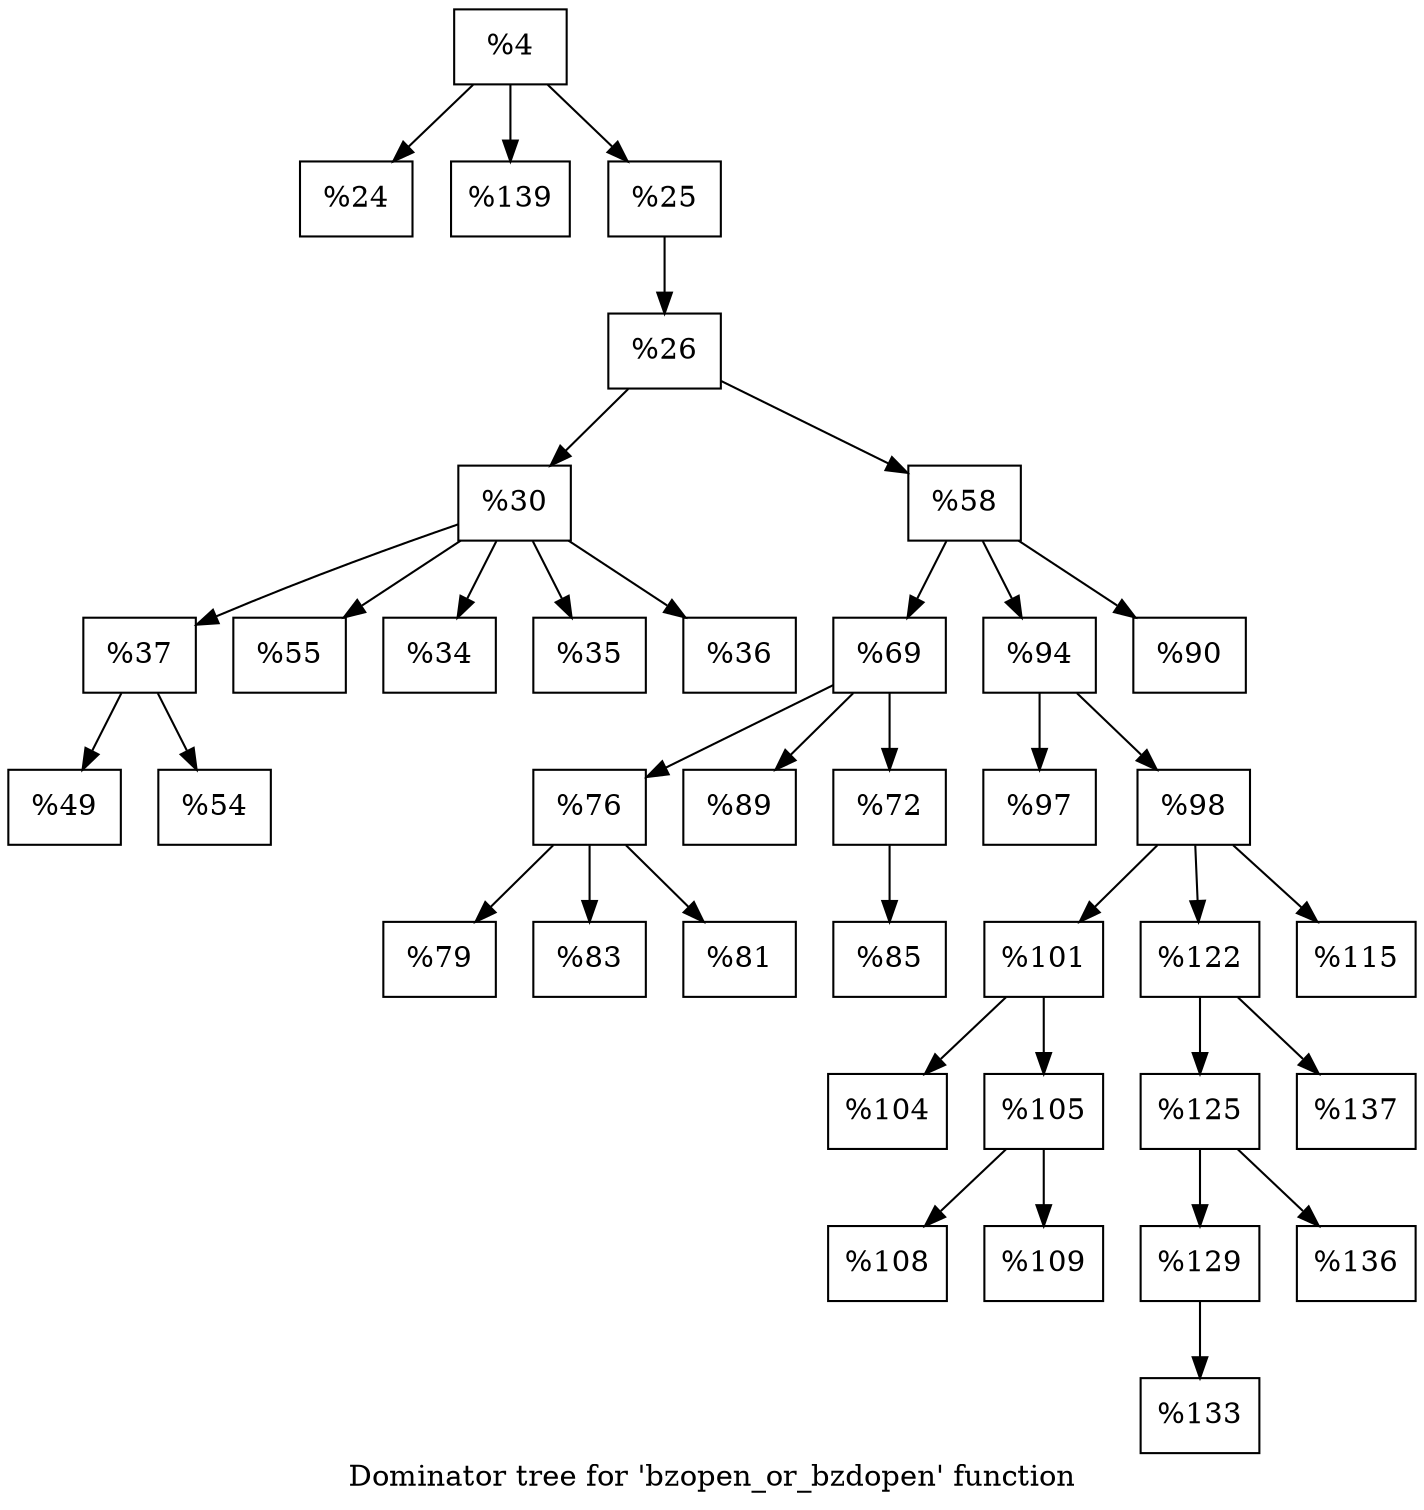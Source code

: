 digraph "Dominator tree for 'bzopen_or_bzdopen' function" {
	label="Dominator tree for 'bzopen_or_bzdopen' function";

	Node0x1e84370 [shape=record,label="{%4}"];
	Node0x1e84370 -> Node0x1e90050;
	Node0x1e84370 -> Node0x1e8fff0;
	Node0x1e84370 -> Node0x1e84250;
	Node0x1e90050 [shape=record,label="{%24}"];
	Node0x1e8fff0 [shape=record,label="{%139}"];
	Node0x1e84250 [shape=record,label="{%25}"];
	Node0x1e84250 -> Node0x1e84330;
	Node0x1e84330 [shape=record,label="{%26}"];
	Node0x1e84330 -> Node0x1e8de30;
	Node0x1e84330 -> Node0x1f2e750;
	Node0x1e8de30 [shape=record,label="{%30}"];
	Node0x1e8de30 -> Node0x2137920;
	Node0x1e8de30 -> Node0x1fc00c0;
	Node0x1e8de30 -> Node0x21745d0;
	Node0x1e8de30 -> Node0x20c0ac0;
	Node0x1e8de30 -> Node0x20be520;
	Node0x2137920 [shape=record,label="{%37}"];
	Node0x2137920 -> Node0x20add60;
	Node0x2137920 -> Node0x2175ac0;
	Node0x20add60 [shape=record,label="{%49}"];
	Node0x2175ac0 [shape=record,label="{%54}"];
	Node0x1fc00c0 [shape=record,label="{%55}"];
	Node0x21745d0 [shape=record,label="{%34}"];
	Node0x20c0ac0 [shape=record,label="{%35}"];
	Node0x20be520 [shape=record,label="{%36}"];
	Node0x1f2e750 [shape=record,label="{%58}"];
	Node0x1f2e750 -> Node0x21fd360;
	Node0x1f2e750 -> Node0x1fb4c40;
	Node0x1f2e750 -> Node0x220c6f0;
	Node0x21fd360 [shape=record,label="{%69}"];
	Node0x21fd360 -> Node0x2167ca0;
	Node0x21fd360 -> Node0x215e180;
	Node0x21fd360 -> Node0x214d640;
	Node0x2167ca0 [shape=record,label="{%76}"];
	Node0x2167ca0 -> Node0x20fd6e0;
	Node0x2167ca0 -> Node0x2142dd0;
	Node0x2167ca0 -> Node0x2074ca0;
	Node0x20fd6e0 [shape=record,label="{%79}"];
	Node0x2142dd0 [shape=record,label="{%83}"];
	Node0x2074ca0 [shape=record,label="{%81}"];
	Node0x215e180 [shape=record,label="{%89}"];
	Node0x214d640 [shape=record,label="{%72}"];
	Node0x214d640 -> Node0x1edcf60;
	Node0x1edcf60 [shape=record,label="{%85}"];
	Node0x1fb4c40 [shape=record,label="{%94}"];
	Node0x1fb4c40 -> Node0x1fee800;
	Node0x1fb4c40 -> Node0x1f13600;
	Node0x1fee800 [shape=record,label="{%97}"];
	Node0x1f13600 [shape=record,label="{%98}"];
	Node0x1f13600 -> Node0x21fe370;
	Node0x1f13600 -> Node0x1fcc890;
	Node0x1f13600 -> Node0x218cdf0;
	Node0x21fe370 [shape=record,label="{%101}"];
	Node0x21fe370 -> Node0x213e790;
	Node0x21fe370 -> Node0x2209070;
	Node0x213e790 [shape=record,label="{%104}"];
	Node0x2209070 [shape=record,label="{%105}"];
	Node0x2209070 -> Node0x2182070;
	Node0x2209070 -> Node0x218af30;
	Node0x2182070 [shape=record,label="{%108}"];
	Node0x218af30 [shape=record,label="{%109}"];
	Node0x1fcc890 [shape=record,label="{%122}"];
	Node0x1fcc890 -> Node0x1f05880;
	Node0x1fcc890 -> Node0x2161170;
	Node0x1f05880 [shape=record,label="{%125}"];
	Node0x1f05880 -> Node0x2122520;
	Node0x1f05880 -> Node0x2215890;
	Node0x2122520 [shape=record,label="{%129}"];
	Node0x2122520 -> Node0x220fa60;
	Node0x220fa60 [shape=record,label="{%133}"];
	Node0x2215890 [shape=record,label="{%136}"];
	Node0x2161170 [shape=record,label="{%137}"];
	Node0x218cdf0 [shape=record,label="{%115}"];
	Node0x220c6f0 [shape=record,label="{%90}"];
}
